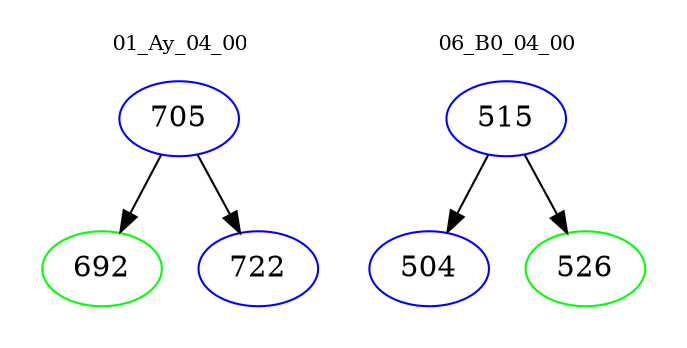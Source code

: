 digraph{
subgraph cluster_0 {
color = white
label = "01_Ay_04_00";
fontsize=10;
T0_705 [label="705", color="blue"]
T0_705 -> T0_692 [color="black"]
T0_692 [label="692", color="green"]
T0_705 -> T0_722 [color="black"]
T0_722 [label="722", color="blue"]
}
subgraph cluster_1 {
color = white
label = "06_B0_04_00";
fontsize=10;
T1_515 [label="515", color="blue"]
T1_515 -> T1_504 [color="black"]
T1_504 [label="504", color="blue"]
T1_515 -> T1_526 [color="black"]
T1_526 [label="526", color="green"]
}
}
